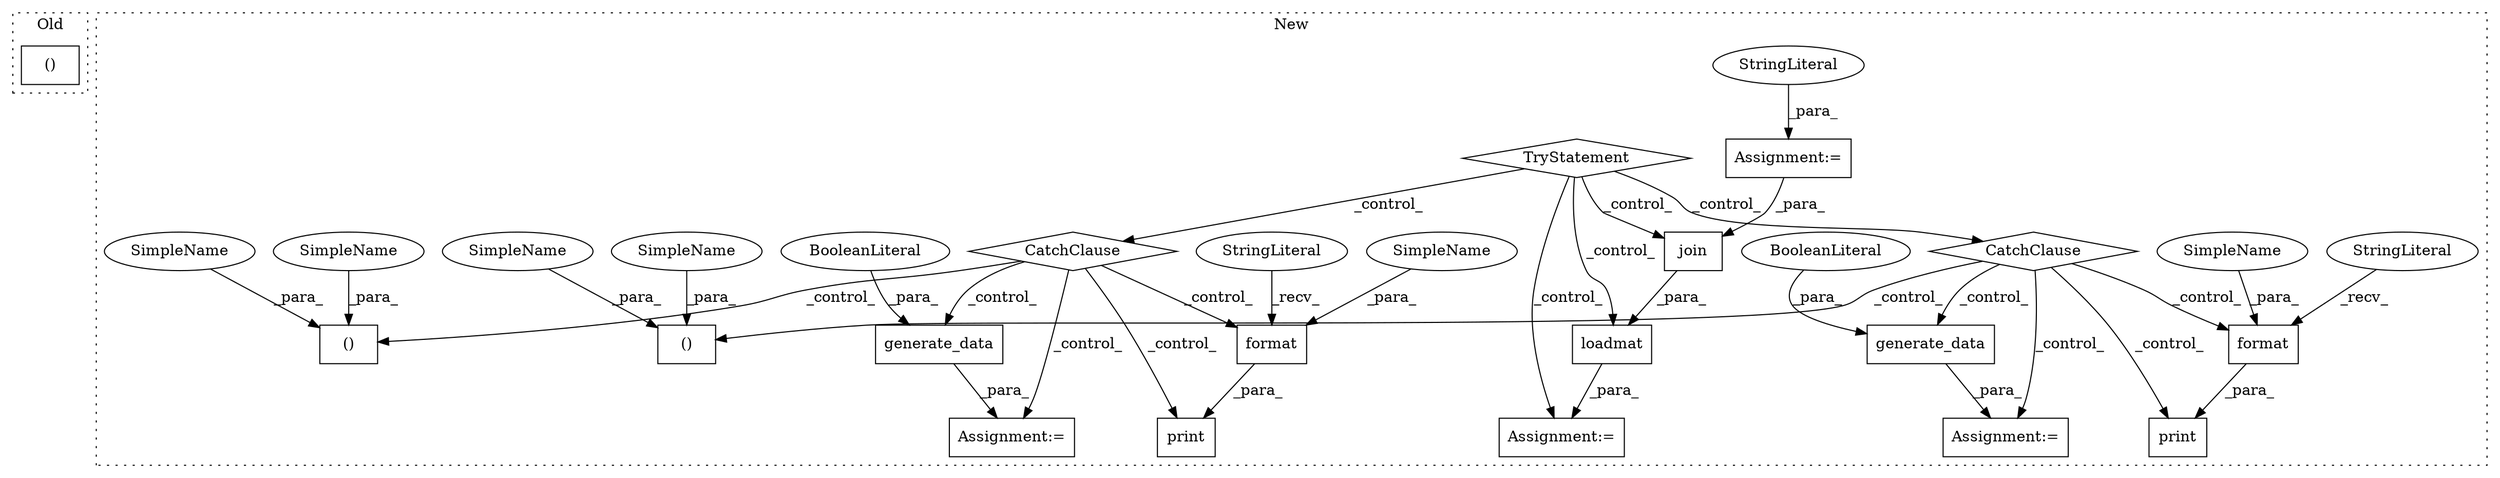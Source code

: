 digraph G {
subgraph cluster0 {
1 [label="()" a="106" s="1160" l="36" shape="box"];
label = "Old";
style="dotted";
}
subgraph cluster1 {
2 [label="loadmat" a="32" s="1234,1297" l="8,1" shape="box"];
3 [label="Assignment:=" a="7" s="1233" l="1" shape="box"];
4 [label="TryStatement" a="54" s="1218" l="4" shape="diamond"];
5 [label="()" a="106" s="1607" l="15" shape="box"];
6 [label="print" a="32" s="1520,1591" l="6,1" shape="box"];
7 [label="()" a="106" s="1436" l="15" shape="box"];
8 [label="print" a="32" s="1349,1420" l="6,1" shape="box"];
9 [label="format" a="32" s="1404,1419" l="7,1" shape="box"];
10 [label="format" a="32" s="1575,1590" l="7,1" shape="box"];
11 [label="generate_data" a="32" s="1624,1642" l="14,1" shape="box"];
12 [label="BooleanLiteral" a="9" s="1638" l="4" shape="ellipse"];
13 [label="generate_data" a="32" s="1453,1471" l="14,1" shape="box"];
14 [label="BooleanLiteral" a="9" s="1467" l="4" shape="ellipse"];
15 [label="join" a="32" s="1247,1296" l="5,1" shape="box"];
16 [label="CatchClause" a="12" s="1307,1339" l="11,2" shape="diamond"];
17 [label="Assignment:=" a="7" s="1451" l="2" shape="box"];
18 [label="CatchClause" a="12" s="1480,1510" l="11,2" shape="diamond"];
19 [label="StringLiteral" a="45" s="1355" l="48" shape="ellipse"];
20 [label="Assignment:=" a="7" s="1199" l="1" shape="box"];
21 [label="StringLiteral" a="45" s="1200" l="12" shape="ellipse"];
22 [label="Assignment:=" a="7" s="1622" l="2" shape="box"];
23 [label="StringLiteral" a="45" s="1526" l="48" shape="ellipse"];
24 [label="SimpleName" a="42" s="1411" l="8" shape="ellipse"];
25 [label="SimpleName" a="42" s="1582" l="8" shape="ellipse"];
26 [label="SimpleName" a="42" s="1607" l="1" shape="ellipse"];
27 [label="SimpleName" a="42" s="1436" l="1" shape="ellipse"];
28 [label="SimpleName" a="42" s="1621" l="1" shape="ellipse"];
29 [label="SimpleName" a="42" s="1450" l="1" shape="ellipse"];
label = "New";
style="dotted";
}
2 -> 3 [label="_para_"];
4 -> 18 [label="_control_"];
4 -> 16 [label="_control_"];
4 -> 15 [label="_control_"];
4 -> 2 [label="_control_"];
4 -> 3 [label="_control_"];
9 -> 8 [label="_para_"];
10 -> 6 [label="_para_"];
11 -> 22 [label="_para_"];
12 -> 11 [label="_para_"];
13 -> 17 [label="_para_"];
14 -> 13 [label="_para_"];
15 -> 2 [label="_para_"];
16 -> 9 [label="_control_"];
16 -> 13 [label="_control_"];
16 -> 8 [label="_control_"];
16 -> 17 [label="_control_"];
16 -> 7 [label="_control_"];
18 -> 11 [label="_control_"];
18 -> 5 [label="_control_"];
18 -> 6 [label="_control_"];
18 -> 22 [label="_control_"];
18 -> 10 [label="_control_"];
19 -> 9 [label="_recv_"];
20 -> 15 [label="_para_"];
21 -> 20 [label="_para_"];
23 -> 10 [label="_recv_"];
24 -> 9 [label="_para_"];
25 -> 10 [label="_para_"];
26 -> 5 [label="_para_"];
27 -> 7 [label="_para_"];
28 -> 5 [label="_para_"];
29 -> 7 [label="_para_"];
}